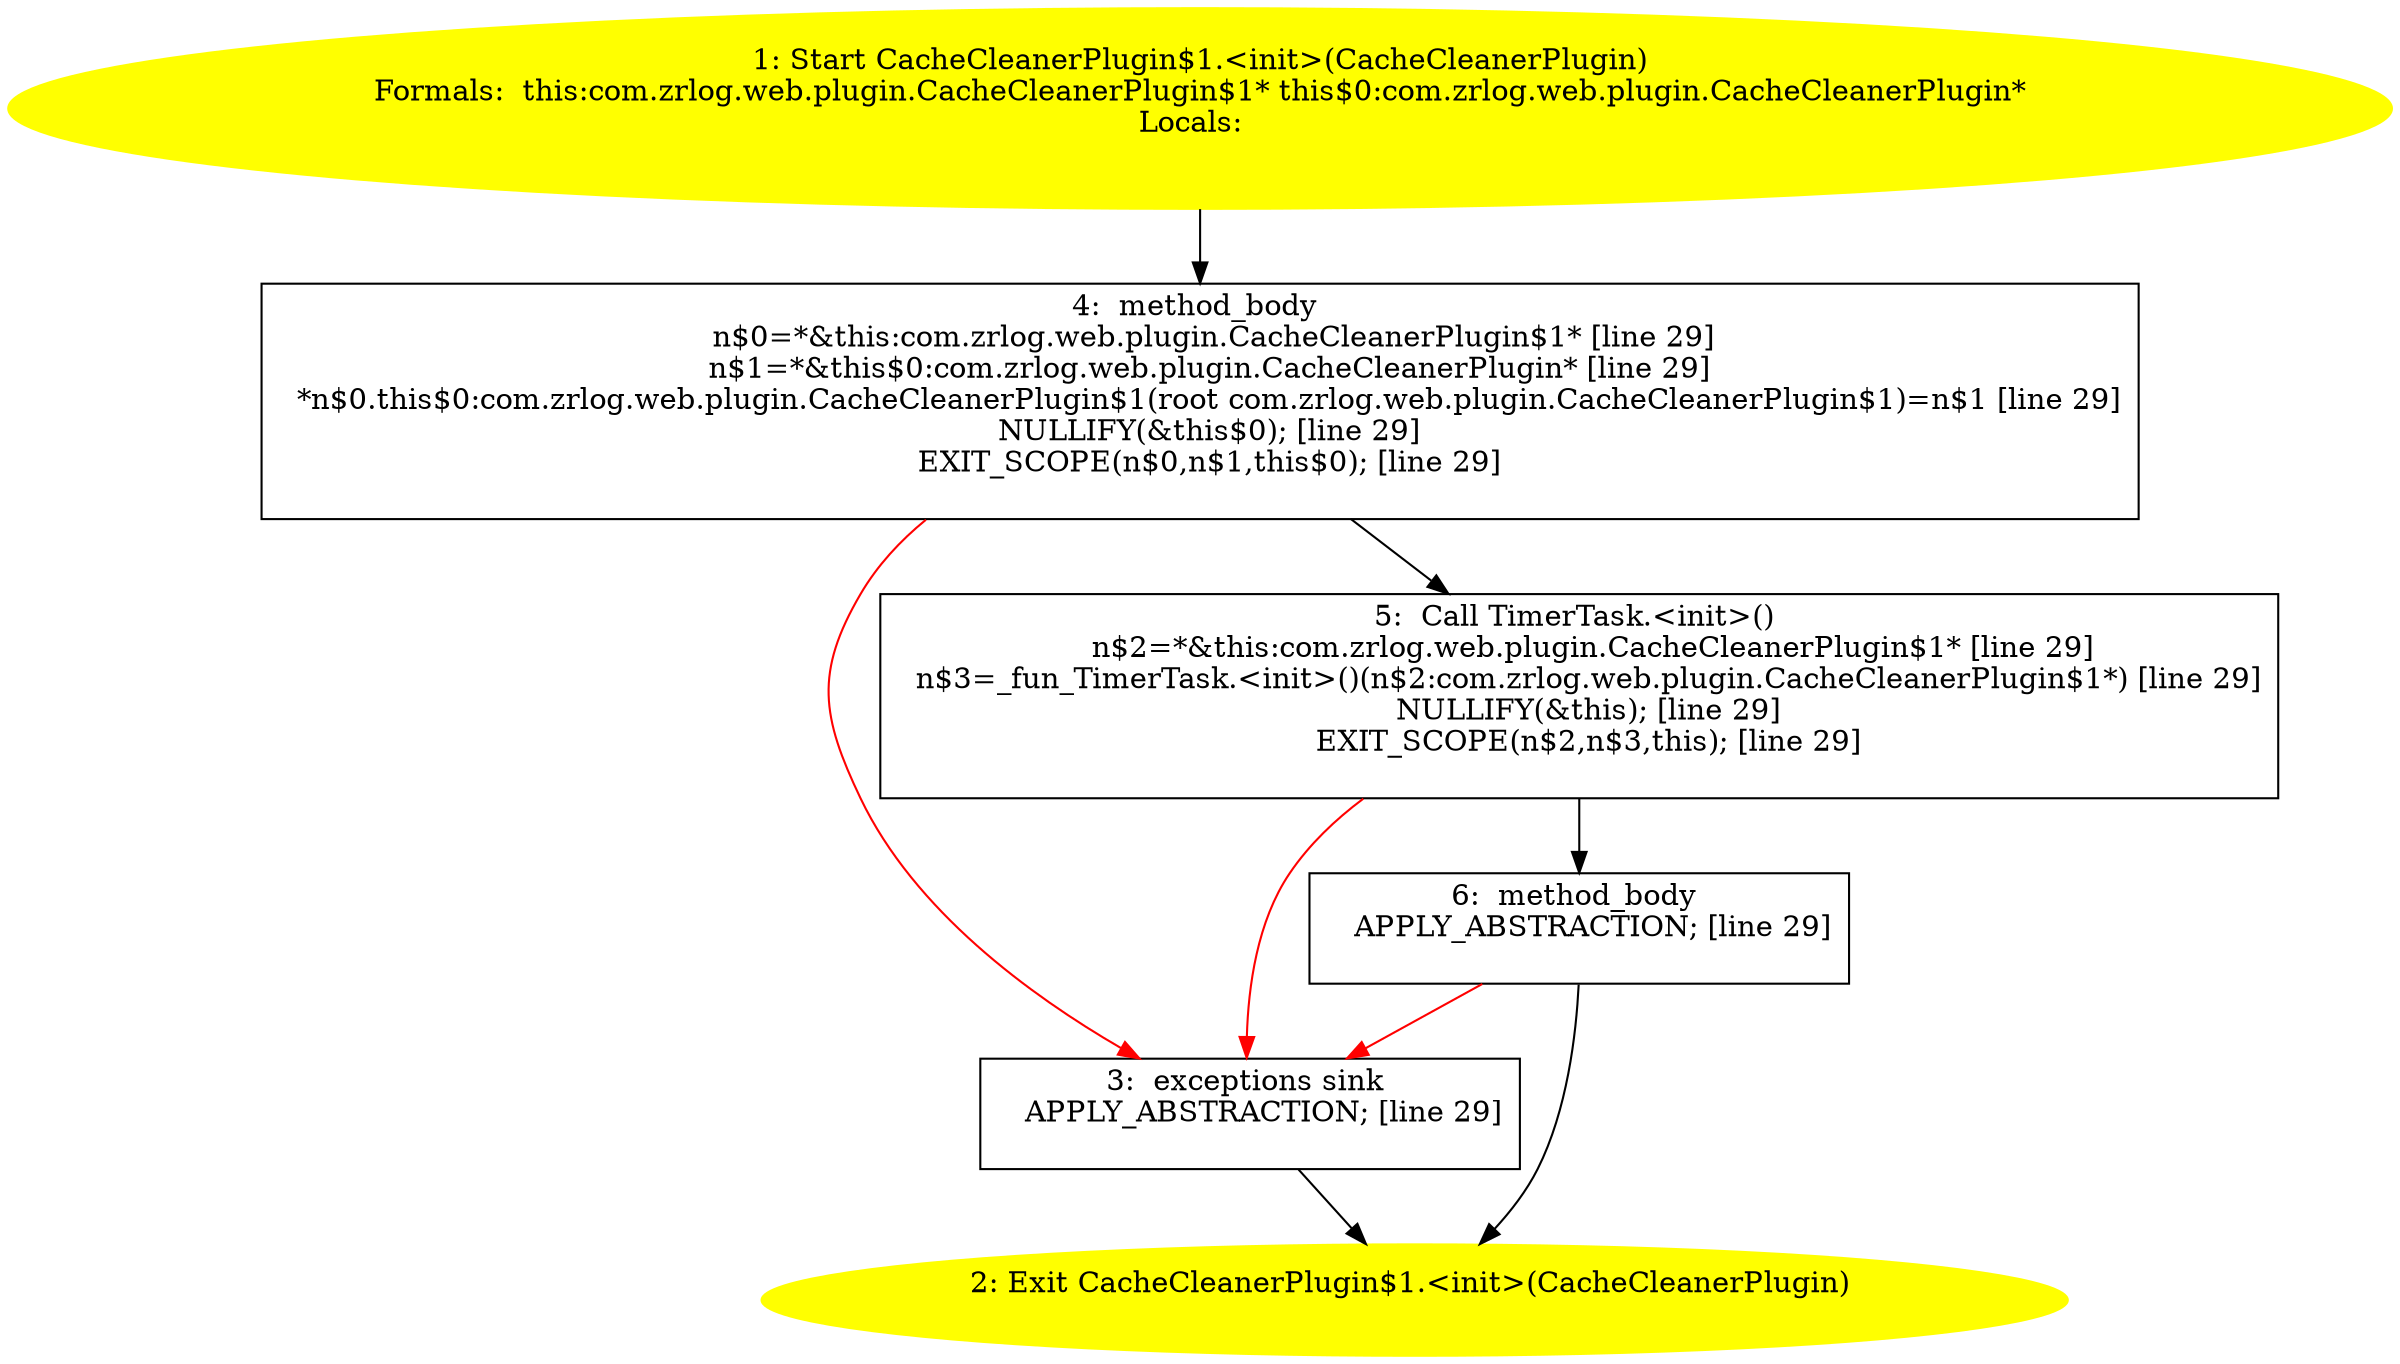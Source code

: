 /* @generated */
digraph cfg {
"com.zrlog.web.plugin.CacheCleanerPlugin$1.<init>(com.zrlog.web.plugin.CacheCleanerPlugin).0b974e6e8e34747534ac3021bf4ab734_1" [label="1: Start CacheCleanerPlugin$1.<init>(CacheCleanerPlugin)\nFormals:  this:com.zrlog.web.plugin.CacheCleanerPlugin$1* this$0:com.zrlog.web.plugin.CacheCleanerPlugin*\nLocals:  \n  " color=yellow style=filled]
	

	 "com.zrlog.web.plugin.CacheCleanerPlugin$1.<init>(com.zrlog.web.plugin.CacheCleanerPlugin).0b974e6e8e34747534ac3021bf4ab734_1" -> "com.zrlog.web.plugin.CacheCleanerPlugin$1.<init>(com.zrlog.web.plugin.CacheCleanerPlugin).0b974e6e8e34747534ac3021bf4ab734_4" ;
"com.zrlog.web.plugin.CacheCleanerPlugin$1.<init>(com.zrlog.web.plugin.CacheCleanerPlugin).0b974e6e8e34747534ac3021bf4ab734_2" [label="2: Exit CacheCleanerPlugin$1.<init>(CacheCleanerPlugin) \n  " color=yellow style=filled]
	

"com.zrlog.web.plugin.CacheCleanerPlugin$1.<init>(com.zrlog.web.plugin.CacheCleanerPlugin).0b974e6e8e34747534ac3021bf4ab734_3" [label="3:  exceptions sink \n   APPLY_ABSTRACTION; [line 29]\n " shape="box"]
	

	 "com.zrlog.web.plugin.CacheCleanerPlugin$1.<init>(com.zrlog.web.plugin.CacheCleanerPlugin).0b974e6e8e34747534ac3021bf4ab734_3" -> "com.zrlog.web.plugin.CacheCleanerPlugin$1.<init>(com.zrlog.web.plugin.CacheCleanerPlugin).0b974e6e8e34747534ac3021bf4ab734_2" ;
"com.zrlog.web.plugin.CacheCleanerPlugin$1.<init>(com.zrlog.web.plugin.CacheCleanerPlugin).0b974e6e8e34747534ac3021bf4ab734_4" [label="4:  method_body \n   n$0=*&this:com.zrlog.web.plugin.CacheCleanerPlugin$1* [line 29]\n  n$1=*&this$0:com.zrlog.web.plugin.CacheCleanerPlugin* [line 29]\n  *n$0.this$0:com.zrlog.web.plugin.CacheCleanerPlugin$1(root com.zrlog.web.plugin.CacheCleanerPlugin$1)=n$1 [line 29]\n  NULLIFY(&this$0); [line 29]\n  EXIT_SCOPE(n$0,n$1,this$0); [line 29]\n " shape="box"]
	

	 "com.zrlog.web.plugin.CacheCleanerPlugin$1.<init>(com.zrlog.web.plugin.CacheCleanerPlugin).0b974e6e8e34747534ac3021bf4ab734_4" -> "com.zrlog.web.plugin.CacheCleanerPlugin$1.<init>(com.zrlog.web.plugin.CacheCleanerPlugin).0b974e6e8e34747534ac3021bf4ab734_5" ;
	 "com.zrlog.web.plugin.CacheCleanerPlugin$1.<init>(com.zrlog.web.plugin.CacheCleanerPlugin).0b974e6e8e34747534ac3021bf4ab734_4" -> "com.zrlog.web.plugin.CacheCleanerPlugin$1.<init>(com.zrlog.web.plugin.CacheCleanerPlugin).0b974e6e8e34747534ac3021bf4ab734_3" [color="red" ];
"com.zrlog.web.plugin.CacheCleanerPlugin$1.<init>(com.zrlog.web.plugin.CacheCleanerPlugin).0b974e6e8e34747534ac3021bf4ab734_5" [label="5:  Call TimerTask.<init>() \n   n$2=*&this:com.zrlog.web.plugin.CacheCleanerPlugin$1* [line 29]\n  n$3=_fun_TimerTask.<init>()(n$2:com.zrlog.web.plugin.CacheCleanerPlugin$1*) [line 29]\n  NULLIFY(&this); [line 29]\n  EXIT_SCOPE(n$2,n$3,this); [line 29]\n " shape="box"]
	

	 "com.zrlog.web.plugin.CacheCleanerPlugin$1.<init>(com.zrlog.web.plugin.CacheCleanerPlugin).0b974e6e8e34747534ac3021bf4ab734_5" -> "com.zrlog.web.plugin.CacheCleanerPlugin$1.<init>(com.zrlog.web.plugin.CacheCleanerPlugin).0b974e6e8e34747534ac3021bf4ab734_6" ;
	 "com.zrlog.web.plugin.CacheCleanerPlugin$1.<init>(com.zrlog.web.plugin.CacheCleanerPlugin).0b974e6e8e34747534ac3021bf4ab734_5" -> "com.zrlog.web.plugin.CacheCleanerPlugin$1.<init>(com.zrlog.web.plugin.CacheCleanerPlugin).0b974e6e8e34747534ac3021bf4ab734_3" [color="red" ];
"com.zrlog.web.plugin.CacheCleanerPlugin$1.<init>(com.zrlog.web.plugin.CacheCleanerPlugin).0b974e6e8e34747534ac3021bf4ab734_6" [label="6:  method_body \n   APPLY_ABSTRACTION; [line 29]\n " shape="box"]
	

	 "com.zrlog.web.plugin.CacheCleanerPlugin$1.<init>(com.zrlog.web.plugin.CacheCleanerPlugin).0b974e6e8e34747534ac3021bf4ab734_6" -> "com.zrlog.web.plugin.CacheCleanerPlugin$1.<init>(com.zrlog.web.plugin.CacheCleanerPlugin).0b974e6e8e34747534ac3021bf4ab734_2" ;
	 "com.zrlog.web.plugin.CacheCleanerPlugin$1.<init>(com.zrlog.web.plugin.CacheCleanerPlugin).0b974e6e8e34747534ac3021bf4ab734_6" -> "com.zrlog.web.plugin.CacheCleanerPlugin$1.<init>(com.zrlog.web.plugin.CacheCleanerPlugin).0b974e6e8e34747534ac3021bf4ab734_3" [color="red" ];
}
